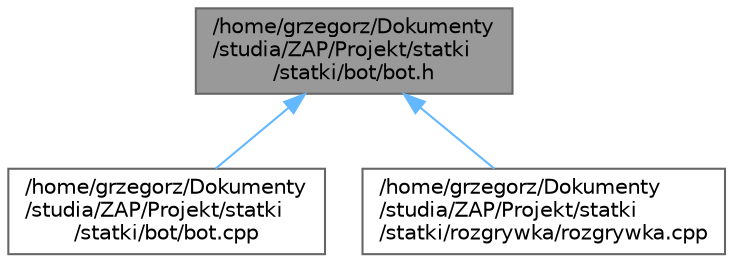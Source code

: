 digraph "/home/grzegorz/Dokumenty/studia/ZAP/Projekt/statki/statki/bot/bot.h"
{
 // LATEX_PDF_SIZE
  bgcolor="transparent";
  edge [fontname=Helvetica,fontsize=10,labelfontname=Helvetica,labelfontsize=10];
  node [fontname=Helvetica,fontsize=10,shape=box,height=0.2,width=0.4];
  Node1 [id="Node000001",label="/home/grzegorz/Dokumenty\l/studia/ZAP/Projekt/statki\l/statki/bot/bot.h",height=0.2,width=0.4,color="gray40", fillcolor="grey60", style="filled", fontcolor="black",tooltip=" "];
  Node1 -> Node2 [id="edge3_Node000001_Node000002",dir="back",color="steelblue1",style="solid",tooltip=" "];
  Node2 [id="Node000002",label="/home/grzegorz/Dokumenty\l/studia/ZAP/Projekt/statki\l/statki/bot/bot.cpp",height=0.2,width=0.4,color="grey40", fillcolor="white", style="filled",URL="$bot_8cpp.html",tooltip=" "];
  Node1 -> Node3 [id="edge4_Node000001_Node000003",dir="back",color="steelblue1",style="solid",tooltip=" "];
  Node3 [id="Node000003",label="/home/grzegorz/Dokumenty\l/studia/ZAP/Projekt/statki\l/statki/rozgrywka/rozgrywka.cpp",height=0.2,width=0.4,color="grey40", fillcolor="white", style="filled",URL="$rozgrywka_8cpp.html",tooltip=" "];
}
